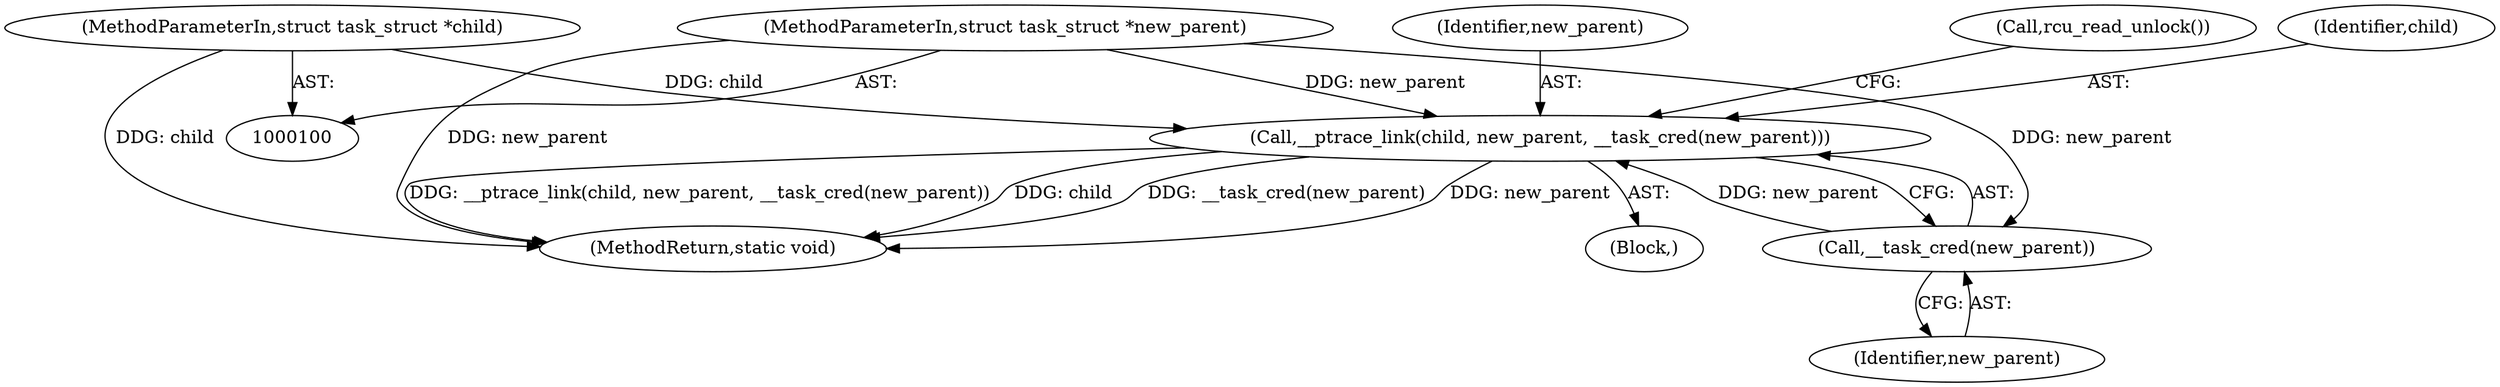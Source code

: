 digraph "1_linux_6994eefb0053799d2e07cd140df6c2ea106c41ee@pointer" {
"1000105" [label="(Call,__ptrace_link(child, new_parent, __task_cred(new_parent)))"];
"1000101" [label="(MethodParameterIn,struct task_struct *child)"];
"1000108" [label="(Call,__task_cred(new_parent))"];
"1000102" [label="(MethodParameterIn,struct task_struct *new_parent)"];
"1000108" [label="(Call,__task_cred(new_parent))"];
"1000102" [label="(MethodParameterIn,struct task_struct *new_parent)"];
"1000110" [label="(Call,rcu_read_unlock())"];
"1000111" [label="(MethodReturn,static void)"];
"1000106" [label="(Identifier,child)"];
"1000107" [label="(Identifier,new_parent)"];
"1000101" [label="(MethodParameterIn,struct task_struct *child)"];
"1000105" [label="(Call,__ptrace_link(child, new_parent, __task_cred(new_parent)))"];
"1000109" [label="(Identifier,new_parent)"];
"1000103" [label="(Block,)"];
"1000105" -> "1000103"  [label="AST: "];
"1000105" -> "1000108"  [label="CFG: "];
"1000106" -> "1000105"  [label="AST: "];
"1000107" -> "1000105"  [label="AST: "];
"1000108" -> "1000105"  [label="AST: "];
"1000110" -> "1000105"  [label="CFG: "];
"1000105" -> "1000111"  [label="DDG: __task_cred(new_parent)"];
"1000105" -> "1000111"  [label="DDG: new_parent"];
"1000105" -> "1000111"  [label="DDG: __ptrace_link(child, new_parent, __task_cred(new_parent))"];
"1000105" -> "1000111"  [label="DDG: child"];
"1000101" -> "1000105"  [label="DDG: child"];
"1000108" -> "1000105"  [label="DDG: new_parent"];
"1000102" -> "1000105"  [label="DDG: new_parent"];
"1000101" -> "1000100"  [label="AST: "];
"1000101" -> "1000111"  [label="DDG: child"];
"1000108" -> "1000109"  [label="CFG: "];
"1000109" -> "1000108"  [label="AST: "];
"1000102" -> "1000108"  [label="DDG: new_parent"];
"1000102" -> "1000100"  [label="AST: "];
"1000102" -> "1000111"  [label="DDG: new_parent"];
}
